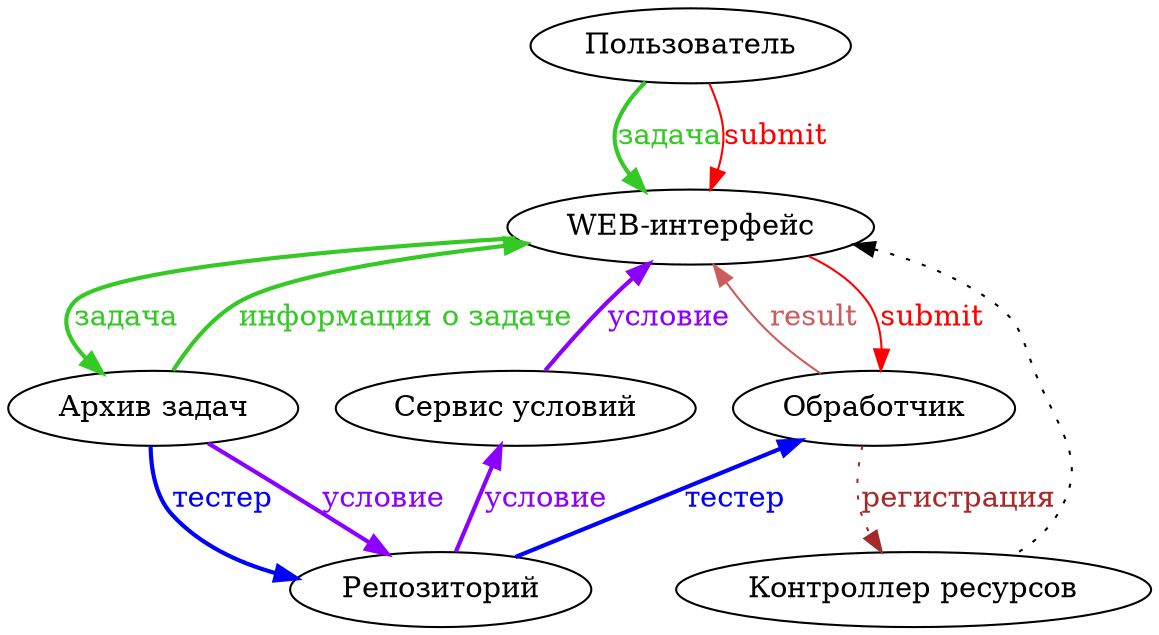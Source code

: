digraph arch
{
    // users
    {
        user[label="Пользователь"];
        //admin[label="Администратор"];
    }
    // frontend
    {
        web[label="WEB-интерфейс"];
        //adminka[label="АдминКа"];
    }
    // backend
    {
        archive[label="Архив задач"];
        repository[label="Репозиторий"];
        dcs[label="Контроллер ресурсов"];
        worker[label="Обработчик"];
        statement_provider[label="Сервис условий"];
    }
    // repository
    {
        edge[style=bold];
        // repository get data
        {
            edge[dir=back];
            worker->repository[color="blue",fontcolor="blue",label="тестер"];
            {
                edge[color="#8b00ff",fontcolor="#8b00ff",label="условие"];
                web->statement_provider;
                statement_provider->repository;
            }
        }
        // repository put data
        {
            archive->repository[color="blue",fontcolor="blue",label="тестер"];
            archive->repository[color="#8b00ff",fontcolor="#8b00ff",label="условие"];
        }
    }
    // problem upload flow
    {
        edge[style=bold,label="задача"];
        {
            edge[color="#34c924",fontcolor="#34c924"];
            user->web;
            web->archive;
            //admin->adminka;
            //adminka->archive;
            web->archive[dir=back,label="информация о задаче"];
        }
    }
    // submit flow
    {
        edge[color="red",fontcolor="red",label="submit"];
        user->web;
        web->worker;
        web->worker[dir=back,color="#cd5c5c",fontcolor="#cd5c5c",label="result"];
    }
    // auxiliary requests
    {
        edge[style=dotted];
        web->dcs[dir=back];//,color="sienna",fontcolor="sienna",label="URL"];
        worker->dcs[color="brown",fontcolor="brown",label="регистрация"];
    }
}
